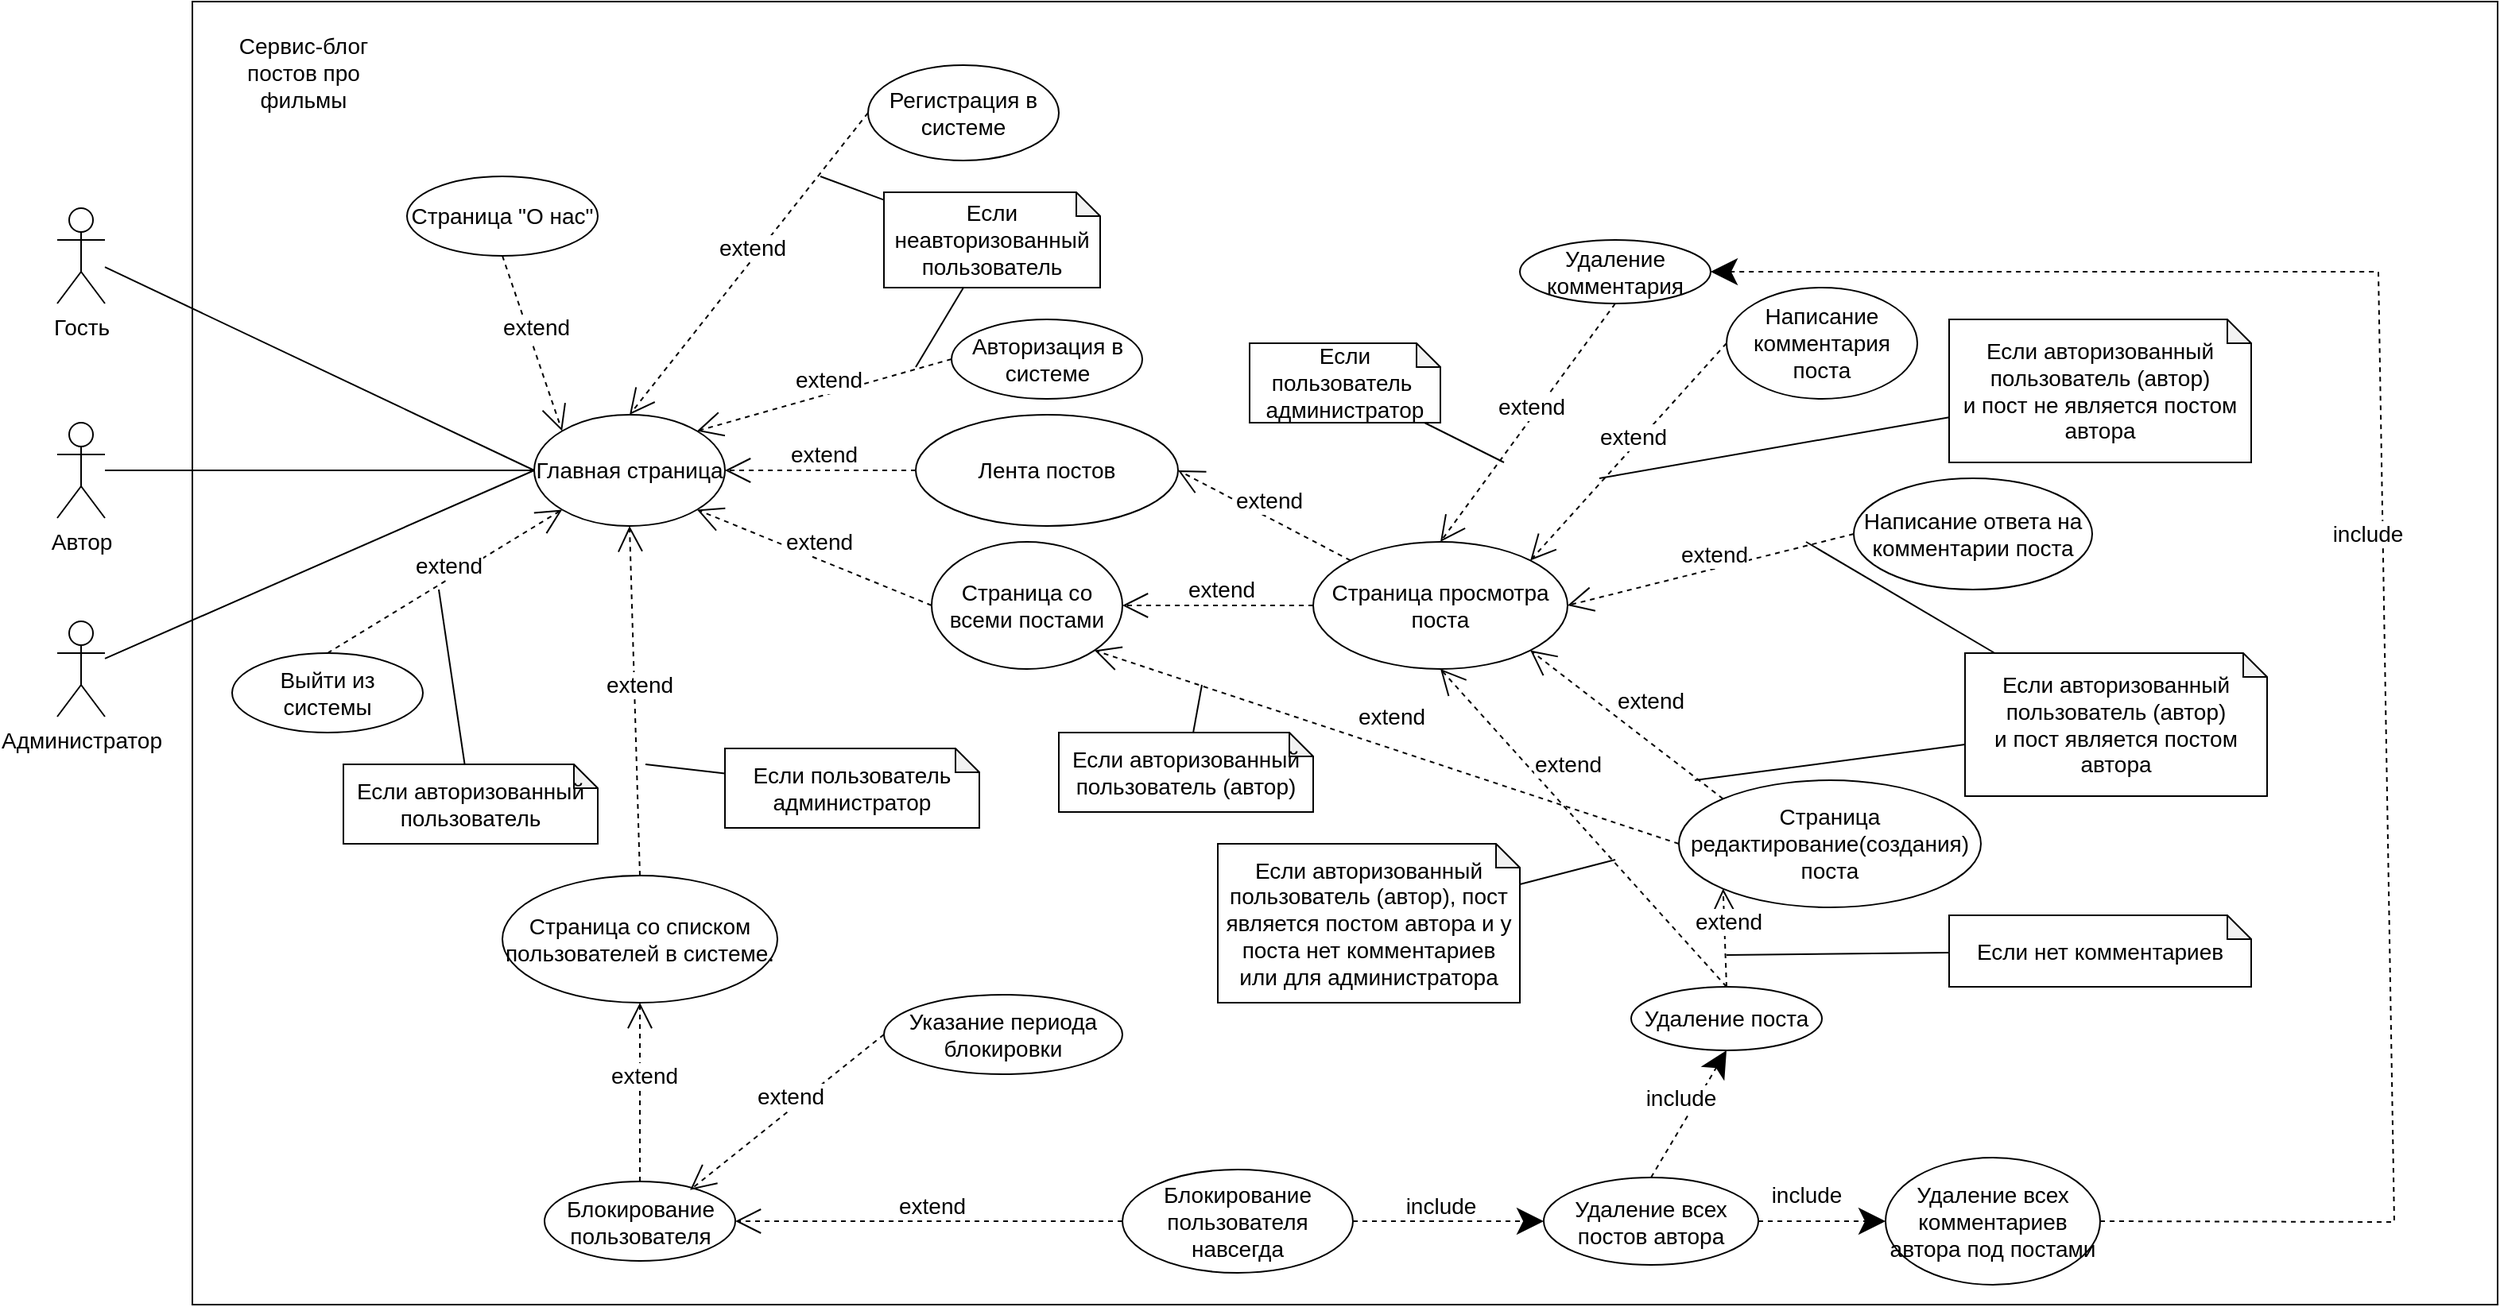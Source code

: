 <mxfile version="21.2.7" type="github">
  <diagram name="Страница 1" id="-AkCUl1iMy-zZ9DYp1nF">
    <mxGraphModel dx="2420" dy="2053" grid="1" gridSize="10" guides="1" tooltips="1" connect="1" arrows="1" fold="1" page="1" pageScale="1" pageWidth="827" pageHeight="1169" math="0" shadow="0">
      <root>
        <mxCell id="0" />
        <mxCell id="1" parent="0" />
        <mxCell id="hWAjdRL7yokxQEumFTBO-87" value="" style="rounded=0;whiteSpace=wrap;html=1;fillColor=default;" parent="1" vertex="1">
          <mxGeometry x="-225" y="-20" width="1450" height="820" as="geometry" />
        </mxCell>
        <mxCell id="R81dS-zgT__osEabJAj6-30" style="rounded=0;orthogonalLoop=1;jettySize=auto;html=1;entryX=0;entryY=0.5;entryDx=0;entryDy=0;endArrow=none;endFill=0;" edge="1" parent="1" source="hWAjdRL7yokxQEumFTBO-1" target="R81dS-zgT__osEabJAj6-28">
          <mxGeometry relative="1" as="geometry" />
        </mxCell>
        <mxCell id="hWAjdRL7yokxQEumFTBO-1" value="Гость" style="shape=umlActor;verticalLabelPosition=bottom;verticalAlign=top;html=1;outlineConnect=0;fontSize=14;" parent="1" vertex="1">
          <mxGeometry x="-310" y="110" width="30" height="60" as="geometry" />
        </mxCell>
        <mxCell id="hWAjdRL7yokxQEumFTBO-3" value="&lt;div&gt;Лента постов&lt;/div&gt;" style="ellipse;whiteSpace=wrap;html=1;fontSize=14;" parent="1" vertex="1">
          <mxGeometry x="230" y="240" width="165" height="70" as="geometry" />
        </mxCell>
        <mxCell id="hWAjdRL7yokxQEumFTBO-5" value="Страница со всеми постами" style="ellipse;whiteSpace=wrap;html=1;fontSize=14;" parent="1" vertex="1">
          <mxGeometry x="240" y="320" width="120" height="80" as="geometry" />
        </mxCell>
        <mxCell id="hWAjdRL7yokxQEumFTBO-7" value="Страница просмотра поста" style="ellipse;whiteSpace=wrap;html=1;fontSize=14;" parent="1" vertex="1">
          <mxGeometry x="480" y="320" width="160" height="80" as="geometry" />
        </mxCell>
        <mxCell id="hWAjdRL7yokxQEumFTBO-9" value="" style="endArrow=open;html=1;rounded=0;entryX=1;entryY=0.5;entryDx=0;entryDy=0;exitX=0;exitY=0.5;exitDx=0;exitDy=0;endSize=14;endFill=0;dashed=1;" parent="1" source="hWAjdRL7yokxQEumFTBO-7" target="hWAjdRL7yokxQEumFTBO-5" edge="1">
          <mxGeometry relative="1" as="geometry">
            <mxPoint x="380" y="480" as="sourcePoint" />
            <mxPoint x="480" y="480" as="targetPoint" />
          </mxGeometry>
        </mxCell>
        <mxCell id="hWAjdRL7yokxQEumFTBO-10" value="extend" style="edgeLabel;resizable=0;html=1;align=center;verticalAlign=middle;fontSize=14;" parent="hWAjdRL7yokxQEumFTBO-9" connectable="0" vertex="1">
          <mxGeometry relative="1" as="geometry">
            <mxPoint x="2" y="-10" as="offset" />
          </mxGeometry>
        </mxCell>
        <mxCell id="hWAjdRL7yokxQEumFTBO-19" value="Написание комментария поста" style="ellipse;whiteSpace=wrap;html=1;fontSize=14;" parent="1" vertex="1">
          <mxGeometry x="740" y="160" width="120" height="70" as="geometry" />
        </mxCell>
        <mxCell id="hWAjdRL7yokxQEumFTBO-20" value="" style="endArrow=open;html=1;rounded=0;entryX=1;entryY=0;entryDx=0;entryDy=0;exitX=0;exitY=0.5;exitDx=0;exitDy=0;endSize=14;endFill=0;dashed=1;" parent="1" source="hWAjdRL7yokxQEumFTBO-19" target="hWAjdRL7yokxQEumFTBO-7" edge="1">
          <mxGeometry relative="1" as="geometry">
            <mxPoint x="490" y="300" as="sourcePoint" />
            <mxPoint x="370" y="370" as="targetPoint" />
          </mxGeometry>
        </mxCell>
        <mxCell id="hWAjdRL7yokxQEumFTBO-21" value="extend" style="edgeLabel;resizable=0;html=1;align=center;verticalAlign=middle;fontSize=14;" parent="hWAjdRL7yokxQEumFTBO-20" connectable="0" vertex="1">
          <mxGeometry relative="1" as="geometry">
            <mxPoint x="2" y="-10" as="offset" />
          </mxGeometry>
        </mxCell>
        <mxCell id="hWAjdRL7yokxQEumFTBO-25" style="rounded=0;orthogonalLoop=1;jettySize=auto;html=1;endArrow=none;endFill=0;" parent="1" source="hWAjdRL7yokxQEumFTBO-23" edge="1">
          <mxGeometry relative="1" as="geometry">
            <mxPoint x="660" y="280" as="targetPoint" />
          </mxGeometry>
        </mxCell>
        <mxCell id="hWAjdRL7yokxQEumFTBO-23" value="&lt;div&gt;Если авторизованный пользователь (автор)&lt;/div&gt;&lt;div&gt;и пост не является постом автора&lt;br&gt;&lt;/div&gt;" style="shape=note;whiteSpace=wrap;html=1;backgroundOutline=1;darkOpacity=0.05;fontSize=14;size=15;" parent="1" vertex="1">
          <mxGeometry x="880" y="180" width="190" height="90" as="geometry" />
        </mxCell>
        <mxCell id="hWAjdRL7yokxQEumFTBO-26" value="Написание ответа на комментарии поста" style="ellipse;whiteSpace=wrap;html=1;fontSize=14;" parent="1" vertex="1">
          <mxGeometry x="820" y="280" width="150" height="70" as="geometry" />
        </mxCell>
        <mxCell id="hWAjdRL7yokxQEumFTBO-27" value="" style="endArrow=open;html=1;rounded=0;entryX=1;entryY=0.5;entryDx=0;entryDy=0;exitX=0;exitY=0.5;exitDx=0;exitDy=0;endSize=14;endFill=0;dashed=1;" parent="1" source="hWAjdRL7yokxQEumFTBO-26" target="hWAjdRL7yokxQEumFTBO-7" edge="1">
          <mxGeometry relative="1" as="geometry">
            <mxPoint x="760" y="370" as="sourcePoint" />
            <mxPoint x="650" y="370" as="targetPoint" />
          </mxGeometry>
        </mxCell>
        <mxCell id="hWAjdRL7yokxQEumFTBO-28" value="extend" style="edgeLabel;resizable=0;html=1;align=center;verticalAlign=middle;fontSize=14;" parent="hWAjdRL7yokxQEumFTBO-27" connectable="0" vertex="1">
          <mxGeometry relative="1" as="geometry">
            <mxPoint x="2" y="-10" as="offset" />
          </mxGeometry>
        </mxCell>
        <mxCell id="hWAjdRL7yokxQEumFTBO-30" style="rounded=0;orthogonalLoop=1;jettySize=auto;html=1;endArrow=none;endFill=0;" parent="1" source="hWAjdRL7yokxQEumFTBO-29" edge="1">
          <mxGeometry relative="1" as="geometry">
            <mxPoint x="790" y="320" as="targetPoint" />
          </mxGeometry>
        </mxCell>
        <mxCell id="hWAjdRL7yokxQEumFTBO-42" style="rounded=0;orthogonalLoop=1;jettySize=auto;html=1;endArrow=none;endFill=0;" parent="1" source="hWAjdRL7yokxQEumFTBO-29" edge="1">
          <mxGeometry relative="1" as="geometry">
            <mxPoint x="720" y="470" as="targetPoint" />
          </mxGeometry>
        </mxCell>
        <mxCell id="hWAjdRL7yokxQEumFTBO-29" value="&lt;div&gt;Если авторизованный пользователь (автор)&lt;/div&gt;&lt;div&gt;и пост является постом автора&lt;br&gt;&lt;/div&gt;" style="shape=note;whiteSpace=wrap;html=1;backgroundOutline=1;darkOpacity=0.05;fontSize=14;size=15;" parent="1" vertex="1">
          <mxGeometry x="890" y="390" width="190" height="90" as="geometry" />
        </mxCell>
        <mxCell id="hWAjdRL7yokxQEumFTBO-31" value="Страница редактирование(создания) поста" style="ellipse;whiteSpace=wrap;html=1;fontSize=14;" parent="1" vertex="1">
          <mxGeometry x="710" y="470" width="190" height="80" as="geometry" />
        </mxCell>
        <mxCell id="hWAjdRL7yokxQEumFTBO-34" value="" style="endArrow=open;html=1;rounded=0;entryX=1;entryY=1;entryDx=0;entryDy=0;exitX=0;exitY=0;exitDx=0;exitDy=0;endSize=14;endFill=0;dashed=1;" parent="1" source="hWAjdRL7yokxQEumFTBO-31" target="hWAjdRL7yokxQEumFTBO-7" edge="1">
          <mxGeometry relative="1" as="geometry">
            <mxPoint x="830" y="320" as="sourcePoint" />
            <mxPoint x="650" y="370" as="targetPoint" />
          </mxGeometry>
        </mxCell>
        <mxCell id="hWAjdRL7yokxQEumFTBO-35" value="extend" style="edgeLabel;resizable=0;html=1;align=center;verticalAlign=middle;fontSize=14;" parent="hWAjdRL7yokxQEumFTBO-34" connectable="0" vertex="1">
          <mxGeometry relative="1" as="geometry">
            <mxPoint x="15" y="-15" as="offset" />
          </mxGeometry>
        </mxCell>
        <mxCell id="hWAjdRL7yokxQEumFTBO-43" value="Удаление поста" style="ellipse;whiteSpace=wrap;html=1;fontSize=14;" parent="1" vertex="1">
          <mxGeometry x="680" y="600" width="120" height="40" as="geometry" />
        </mxCell>
        <mxCell id="hWAjdRL7yokxQEumFTBO-46" style="rounded=0;orthogonalLoop=1;jettySize=auto;html=1;endArrow=none;endFill=0;" parent="1" source="hWAjdRL7yokxQEumFTBO-45" edge="1">
          <mxGeometry relative="1" as="geometry">
            <mxPoint x="670" y="520" as="targetPoint" />
          </mxGeometry>
        </mxCell>
        <mxCell id="hWAjdRL7yokxQEumFTBO-45" value="&lt;div&gt;Если авторизованный пользователь (автор), пост является постом автора и у поста нет комментариев&lt;/div&gt;&lt;div&gt;или для администратора&lt;br&gt;&lt;/div&gt;" style="shape=note;whiteSpace=wrap;html=1;backgroundOutline=1;darkOpacity=0.05;fontSize=14;size=15;" parent="1" vertex="1">
          <mxGeometry x="420" y="510" width="190" height="100" as="geometry" />
        </mxCell>
        <mxCell id="hWAjdRL7yokxQEumFTBO-55" value="" style="endArrow=open;html=1;rounded=0;entryX=0.5;entryY=1;entryDx=0;entryDy=0;exitX=0.5;exitY=0;exitDx=0;exitDy=0;endSize=14;endFill=0;dashed=1;" parent="1" source="hWAjdRL7yokxQEumFTBO-43" target="hWAjdRL7yokxQEumFTBO-7" edge="1">
          <mxGeometry relative="1" as="geometry">
            <mxPoint x="750" y="530" as="sourcePoint" />
            <mxPoint x="627" y="398" as="targetPoint" />
          </mxGeometry>
        </mxCell>
        <mxCell id="hWAjdRL7yokxQEumFTBO-56" value="extend" style="edgeLabel;resizable=0;html=1;align=center;verticalAlign=middle;fontSize=14;" parent="hWAjdRL7yokxQEumFTBO-55" connectable="0" vertex="1">
          <mxGeometry relative="1" as="geometry">
            <mxPoint x="-10" y="-40" as="offset" />
          </mxGeometry>
        </mxCell>
        <mxCell id="hWAjdRL7yokxQEumFTBO-86" style="rounded=0;orthogonalLoop=1;jettySize=auto;html=1;entryX=0;entryY=0.5;entryDx=0;entryDy=0;endArrow=none;endFill=0;" parent="1" source="hWAjdRL7yokxQEumFTBO-57" target="R81dS-zgT__osEabJAj6-28" edge="1">
          <mxGeometry relative="1" as="geometry" />
        </mxCell>
        <mxCell id="hWAjdRL7yokxQEumFTBO-57" value="Администратор" style="shape=umlActor;verticalLabelPosition=bottom;verticalAlign=top;html=1;outlineConnect=0;fontSize=14;" parent="1" vertex="1">
          <mxGeometry x="-310" y="370" width="30" height="60" as="geometry" />
        </mxCell>
        <mxCell id="hWAjdRL7yokxQEumFTBO-61" value="Блокирование пользователя" style="ellipse;whiteSpace=wrap;html=1;fontSize=14;" parent="1" vertex="1">
          <mxGeometry x="-3.5" y="722.5" width="120" height="50" as="geometry" />
        </mxCell>
        <mxCell id="hWAjdRL7yokxQEumFTBO-63" value="Указание периода блокировки" style="ellipse;whiteSpace=wrap;html=1;fontSize=14;" parent="1" vertex="1">
          <mxGeometry x="210" y="605" width="150" height="50" as="geometry" />
        </mxCell>
        <mxCell id="hWAjdRL7yokxQEumFTBO-69" value="Блокирование пользователя навсегда" style="ellipse;whiteSpace=wrap;html=1;fontSize=14;" parent="1" vertex="1">
          <mxGeometry x="360" y="715" width="145" height="65" as="geometry" />
        </mxCell>
        <mxCell id="hWAjdRL7yokxQEumFTBO-72" value="Удаление всех постов автора" style="ellipse;whiteSpace=wrap;html=1;fontSize=14;" parent="1" vertex="1">
          <mxGeometry x="625" y="720" width="135" height="55" as="geometry" />
        </mxCell>
        <mxCell id="hWAjdRL7yokxQEumFTBO-73" value="" style="endArrow=classic;html=1;rounded=0;entryX=0;entryY=0.5;entryDx=0;entryDy=0;exitX=1;exitY=0.5;exitDx=0;exitDy=0;endSize=14;endFill=1;dashed=1;" parent="1" source="hWAjdRL7yokxQEumFTBO-69" target="hWAjdRL7yokxQEumFTBO-72" edge="1">
          <mxGeometry relative="1" as="geometry">
            <mxPoint x="410" y="680" as="sourcePoint" />
            <mxPoint x="505" y="680" as="targetPoint" />
          </mxGeometry>
        </mxCell>
        <mxCell id="hWAjdRL7yokxQEumFTBO-74" value="include" style="edgeLabel;resizable=0;html=1;align=center;verticalAlign=middle;fontSize=14;" parent="hWAjdRL7yokxQEumFTBO-73" connectable="0" vertex="1">
          <mxGeometry relative="1" as="geometry">
            <mxPoint x="-5" y="-10" as="offset" />
          </mxGeometry>
        </mxCell>
        <mxCell id="hWAjdRL7yokxQEumFTBO-75" value="Удаление всех комментариев автора под постами" style="ellipse;whiteSpace=wrap;html=1;fontSize=14;" parent="1" vertex="1">
          <mxGeometry x="840" y="707.5" width="135" height="80" as="geometry" />
        </mxCell>
        <mxCell id="hWAjdRL7yokxQEumFTBO-79" value="Удаление комментария" style="ellipse;whiteSpace=wrap;html=1;fontSize=14;" parent="1" vertex="1">
          <mxGeometry x="610" y="130" width="120" height="40" as="geometry" />
        </mxCell>
        <mxCell id="hWAjdRL7yokxQEumFTBO-80" value="" style="endArrow=open;html=1;rounded=0;entryX=0.5;entryY=0;entryDx=0;entryDy=0;exitX=0.5;exitY=1;exitDx=0;exitDy=0;endSize=14;endFill=0;dashed=1;" parent="1" source="hWAjdRL7yokxQEumFTBO-79" target="hWAjdRL7yokxQEumFTBO-7" edge="1">
          <mxGeometry relative="1" as="geometry">
            <mxPoint x="750" y="200" as="sourcePoint" />
            <mxPoint x="627" y="342" as="targetPoint" />
          </mxGeometry>
        </mxCell>
        <mxCell id="hWAjdRL7yokxQEumFTBO-81" value="extend" style="edgeLabel;resizable=0;html=1;align=center;verticalAlign=middle;fontSize=14;" parent="hWAjdRL7yokxQEumFTBO-80" connectable="0" vertex="1">
          <mxGeometry relative="1" as="geometry">
            <mxPoint x="2" y="-10" as="offset" />
          </mxGeometry>
        </mxCell>
        <mxCell id="hWAjdRL7yokxQEumFTBO-84" style="rounded=0;orthogonalLoop=1;jettySize=auto;html=1;endArrow=none;endFill=0;" parent="1" source="hWAjdRL7yokxQEumFTBO-82" edge="1">
          <mxGeometry relative="1" as="geometry">
            <mxPoint x="600" y="270" as="targetPoint" />
          </mxGeometry>
        </mxCell>
        <mxCell id="hWAjdRL7yokxQEumFTBO-82" value="Если пользователь&amp;nbsp; администратор" style="shape=note;whiteSpace=wrap;html=1;backgroundOutline=1;darkOpacity=0.05;fontSize=14;size=15;" parent="1" vertex="1">
          <mxGeometry x="440" y="195" width="120" height="50" as="geometry" />
        </mxCell>
        <mxCell id="hWAjdRL7yokxQEumFTBO-85" value="Страница со списком пользователей в системе." style="ellipse;whiteSpace=wrap;html=1;fontSize=14;" parent="1" vertex="1">
          <mxGeometry x="-30" y="530" width="173" height="80" as="geometry" />
        </mxCell>
        <mxCell id="hWAjdRL7yokxQEumFTBO-88" value="Сервис-блог постов про фильмы" style="text;html=1;strokeColor=none;fillColor=none;align=center;verticalAlign=middle;whiteSpace=wrap;rounded=0;fontSize=14;" parent="1" vertex="1">
          <mxGeometry x="-200" width="90" height="50" as="geometry" />
        </mxCell>
        <mxCell id="R81dS-zgT__osEabJAj6-3" value="" style="endArrow=open;html=1;rounded=0;entryX=0.5;entryY=1;entryDx=0;entryDy=0;exitX=0.5;exitY=0;exitDx=0;exitDy=0;endSize=14;endFill=0;dashed=1;" edge="1" parent="1" source="hWAjdRL7yokxQEumFTBO-61" target="hWAjdRL7yokxQEumFTBO-85">
          <mxGeometry relative="1" as="geometry">
            <mxPoint x="350" y="730" as="sourcePoint" />
            <mxPoint x="240" y="880" as="targetPoint" />
          </mxGeometry>
        </mxCell>
        <mxCell id="R81dS-zgT__osEabJAj6-4" value="extend" style="edgeLabel;resizable=0;html=1;align=center;verticalAlign=middle;fontSize=14;" connectable="0" vertex="1" parent="R81dS-zgT__osEabJAj6-3">
          <mxGeometry relative="1" as="geometry">
            <mxPoint x="2" y="-10" as="offset" />
          </mxGeometry>
        </mxCell>
        <mxCell id="R81dS-zgT__osEabJAj6-5" value="" style="endArrow=classic;html=1;rounded=0;entryX=0;entryY=0.5;entryDx=0;entryDy=0;exitX=1;exitY=0.5;exitDx=0;exitDy=0;endSize=14;endFill=1;dashed=1;" edge="1" parent="1" source="hWAjdRL7yokxQEumFTBO-72" target="hWAjdRL7yokxQEumFTBO-75">
          <mxGeometry relative="1" as="geometry">
            <mxPoint x="750" y="760" as="sourcePoint" />
            <mxPoint x="860" y="760" as="targetPoint" />
          </mxGeometry>
        </mxCell>
        <mxCell id="R81dS-zgT__osEabJAj6-6" value="include" style="edgeLabel;resizable=0;html=1;align=center;verticalAlign=middle;fontSize=14;" connectable="0" vertex="1" parent="R81dS-zgT__osEabJAj6-5">
          <mxGeometry relative="1" as="geometry">
            <mxPoint x="-10" y="-17" as="offset" />
          </mxGeometry>
        </mxCell>
        <mxCell id="R81dS-zgT__osEabJAj6-44" value="include" style="edgeLabel;resizable=0;html=1;align=center;verticalAlign=middle;fontSize=14;" connectable="0" vertex="1" parent="R81dS-zgT__osEabJAj6-5">
          <mxGeometry relative="1" as="geometry">
            <mxPoint x="-10" y="-17" as="offset" />
          </mxGeometry>
        </mxCell>
        <mxCell id="R81dS-zgT__osEabJAj6-7" value="Регистрация в системе" style="ellipse;whiteSpace=wrap;html=1;fontSize=14;" vertex="1" parent="1">
          <mxGeometry x="200" y="20" width="120" height="60" as="geometry" />
        </mxCell>
        <mxCell id="R81dS-zgT__osEabJAj6-12" value="Авторизация в системе" style="ellipse;whiteSpace=wrap;html=1;fontSize=14;" vertex="1" parent="1">
          <mxGeometry x="252.5" y="180" width="120" height="50" as="geometry" />
        </mxCell>
        <mxCell id="R81dS-zgT__osEabJAj6-16" value="" style="endArrow=open;html=1;rounded=0;entryX=1;entryY=1;entryDx=0;entryDy=0;exitX=0;exitY=0.5;exitDx=0;exitDy=0;endSize=14;endFill=0;dashed=1;" edge="1" parent="1" source="hWAjdRL7yokxQEumFTBO-31" target="hWAjdRL7yokxQEumFTBO-5">
          <mxGeometry relative="1" as="geometry">
            <mxPoint x="420" y="435.0" as="sourcePoint" />
            <mxPoint x="370" y="370" as="targetPoint" />
          </mxGeometry>
        </mxCell>
        <mxCell id="R81dS-zgT__osEabJAj6-17" value="extend" style="edgeLabel;resizable=0;html=1;align=center;verticalAlign=middle;fontSize=14;" connectable="0" vertex="1" parent="R81dS-zgT__osEabJAj6-16">
          <mxGeometry relative="1" as="geometry">
            <mxPoint x="2" y="-19" as="offset" />
          </mxGeometry>
        </mxCell>
        <mxCell id="R81dS-zgT__osEabJAj6-19" style="rounded=0;orthogonalLoop=1;jettySize=auto;html=1;endArrow=none;endFill=0;" edge="1" parent="1" source="R81dS-zgT__osEabJAj6-18">
          <mxGeometry relative="1" as="geometry">
            <mxPoint x="410" y="410" as="targetPoint" />
          </mxGeometry>
        </mxCell>
        <mxCell id="R81dS-zgT__osEabJAj6-18" value="&lt;div&gt;Если авторизованный пользователь (автор)&lt;/div&gt;" style="shape=note;whiteSpace=wrap;html=1;backgroundOutline=1;darkOpacity=0.05;fontSize=14;size=15;" vertex="1" parent="1">
          <mxGeometry x="320" y="440" width="160" height="50" as="geometry" />
        </mxCell>
        <mxCell id="R81dS-zgT__osEabJAj6-26" value="" style="endArrow=open;html=1;rounded=0;entryX=1;entryY=0.5;entryDx=0;entryDy=0;exitX=0;exitY=0;exitDx=0;exitDy=0;endSize=14;endFill=0;dashed=1;" edge="1" parent="1" source="hWAjdRL7yokxQEumFTBO-7" target="hWAjdRL7yokxQEumFTBO-3">
          <mxGeometry relative="1" as="geometry">
            <mxPoint x="490" y="370" as="sourcePoint" />
            <mxPoint x="370" y="370" as="targetPoint" />
          </mxGeometry>
        </mxCell>
        <mxCell id="R81dS-zgT__osEabJAj6-27" value="extend" style="edgeLabel;resizable=0;html=1;align=center;verticalAlign=middle;fontSize=14;" connectable="0" vertex="1" parent="R81dS-zgT__osEabJAj6-26">
          <mxGeometry relative="1" as="geometry">
            <mxPoint x="2" y="-10" as="offset" />
          </mxGeometry>
        </mxCell>
        <mxCell id="R81dS-zgT__osEabJAj6-28" value="Главная страница" style="ellipse;whiteSpace=wrap;html=1;fontSize=14;" vertex="1" parent="1">
          <mxGeometry x="-10" y="240" width="120" height="70" as="geometry" />
        </mxCell>
        <mxCell id="R81dS-zgT__osEabJAj6-31" value="" style="endArrow=open;html=1;rounded=0;entryX=0.5;entryY=0;entryDx=0;entryDy=0;exitX=0;exitY=0.5;exitDx=0;exitDy=0;endSize=14;endFill=0;dashed=1;" edge="1" parent="1" source="R81dS-zgT__osEabJAj6-7" target="R81dS-zgT__osEabJAj6-28">
          <mxGeometry relative="1" as="geometry">
            <mxPoint x="185" y="70" as="sourcePoint" />
            <mxPoint x="370" y="370" as="targetPoint" />
          </mxGeometry>
        </mxCell>
        <mxCell id="R81dS-zgT__osEabJAj6-32" value="extend" style="edgeLabel;resizable=0;html=1;align=center;verticalAlign=middle;fontSize=14;" connectable="0" vertex="1" parent="R81dS-zgT__osEabJAj6-31">
          <mxGeometry relative="1" as="geometry">
            <mxPoint x="2" y="-10" as="offset" />
          </mxGeometry>
        </mxCell>
        <mxCell id="R81dS-zgT__osEabJAj6-33" value="" style="endArrow=open;html=1;rounded=0;entryX=1;entryY=0;entryDx=0;entryDy=0;exitX=0;exitY=0.5;exitDx=0;exitDy=0;endSize=14;endFill=0;dashed=1;" edge="1" parent="1" source="R81dS-zgT__osEabJAj6-12" target="R81dS-zgT__osEabJAj6-28">
          <mxGeometry relative="1" as="geometry">
            <mxPoint x="195" y="160" as="sourcePoint" />
            <mxPoint x="60" y="250" as="targetPoint" />
          </mxGeometry>
        </mxCell>
        <mxCell id="R81dS-zgT__osEabJAj6-34" value="extend" style="edgeLabel;resizable=0;html=1;align=center;verticalAlign=middle;fontSize=14;" connectable="0" vertex="1" parent="R81dS-zgT__osEabJAj6-33">
          <mxGeometry relative="1" as="geometry">
            <mxPoint x="2" y="-10" as="offset" />
          </mxGeometry>
        </mxCell>
        <mxCell id="R81dS-zgT__osEabJAj6-37" value="" style="endArrow=open;html=1;rounded=0;entryX=1;entryY=1;entryDx=0;entryDy=0;exitX=0;exitY=0.5;exitDx=0;exitDy=0;endSize=14;endFill=0;dashed=1;" edge="1" parent="1" source="hWAjdRL7yokxQEumFTBO-5" target="R81dS-zgT__osEabJAj6-28">
          <mxGeometry relative="1" as="geometry">
            <mxPoint x="220" y="265" as="sourcePoint" />
            <mxPoint x="120" y="285" as="targetPoint" />
          </mxGeometry>
        </mxCell>
        <mxCell id="R81dS-zgT__osEabJAj6-38" value="extend" style="edgeLabel;resizable=0;html=1;align=center;verticalAlign=middle;fontSize=14;" connectable="0" vertex="1" parent="R81dS-zgT__osEabJAj6-37">
          <mxGeometry relative="1" as="geometry">
            <mxPoint x="2" y="-10" as="offset" />
          </mxGeometry>
        </mxCell>
        <mxCell id="R81dS-zgT__osEabJAj6-40" style="rounded=0;orthogonalLoop=1;jettySize=auto;html=1;entryX=0;entryY=0.5;entryDx=0;entryDy=0;endArrow=none;endFill=0;" edge="1" parent="1" source="R81dS-zgT__osEabJAj6-39" target="R81dS-zgT__osEabJAj6-28">
          <mxGeometry relative="1" as="geometry" />
        </mxCell>
        <mxCell id="R81dS-zgT__osEabJAj6-39" value="Автор" style="shape=umlActor;verticalLabelPosition=bottom;verticalAlign=top;html=1;outlineConnect=0;fontSize=14;" vertex="1" parent="1">
          <mxGeometry x="-310" y="245" width="30" height="60" as="geometry" />
        </mxCell>
        <mxCell id="R81dS-zgT__osEabJAj6-42" value="" style="endArrow=open;html=1;rounded=0;entryX=0.5;entryY=1;entryDx=0;entryDy=0;endSize=14;endFill=0;dashed=1;exitX=0.5;exitY=0;exitDx=0;exitDy=0;" edge="1" parent="1" source="hWAjdRL7yokxQEumFTBO-85" target="R81dS-zgT__osEabJAj6-28">
          <mxGeometry relative="1" as="geometry">
            <mxPoint x="100" y="733" as="sourcePoint" />
            <mxPoint x="100" y="565" as="targetPoint" />
          </mxGeometry>
        </mxCell>
        <mxCell id="R81dS-zgT__osEabJAj6-43" value="extend" style="edgeLabel;resizable=0;html=1;align=center;verticalAlign=middle;fontSize=14;" connectable="0" vertex="1" parent="R81dS-zgT__osEabJAj6-42">
          <mxGeometry relative="1" as="geometry">
            <mxPoint x="2" y="-10" as="offset" />
          </mxGeometry>
        </mxCell>
        <mxCell id="R81dS-zgT__osEabJAj6-46" style="rounded=0;orthogonalLoop=1;jettySize=auto;html=1;endArrow=none;endFill=0;" edge="1" parent="1" source="R81dS-zgT__osEabJAj6-45">
          <mxGeometry relative="1" as="geometry">
            <mxPoint x="60" y="460" as="targetPoint" />
          </mxGeometry>
        </mxCell>
        <mxCell id="R81dS-zgT__osEabJAj6-45" value="&lt;div&gt;Если пользователь администратор&lt;/div&gt;" style="shape=note;whiteSpace=wrap;html=1;backgroundOutline=1;darkOpacity=0.05;fontSize=14;size=15;" vertex="1" parent="1">
          <mxGeometry x="110" y="450" width="160" height="50" as="geometry" />
        </mxCell>
        <mxCell id="R81dS-zgT__osEabJAj6-47" value="" style="endArrow=open;html=1;rounded=0;entryX=1;entryY=0.5;entryDx=0;entryDy=0;exitX=0;exitY=0.5;exitDx=0;exitDy=0;endSize=14;endFill=0;dashed=1;" edge="1" parent="1" source="hWAjdRL7yokxQEumFTBO-3" target="R81dS-zgT__osEabJAj6-28">
          <mxGeometry relative="1" as="geometry">
            <mxPoint x="200" y="175" as="sourcePoint" />
            <mxPoint x="103" y="260" as="targetPoint" />
          </mxGeometry>
        </mxCell>
        <mxCell id="R81dS-zgT__osEabJAj6-48" value="extend" style="edgeLabel;resizable=0;html=1;align=center;verticalAlign=middle;fontSize=14;" connectable="0" vertex="1" parent="R81dS-zgT__osEabJAj6-47">
          <mxGeometry relative="1" as="geometry">
            <mxPoint x="2" y="-10" as="offset" />
          </mxGeometry>
        </mxCell>
        <mxCell id="R81dS-zgT__osEabJAj6-49" value="Страница &quot;О нас&quot;" style="ellipse;whiteSpace=wrap;html=1;fontSize=14;" vertex="1" parent="1">
          <mxGeometry x="-90" y="90" width="120" height="50" as="geometry" />
        </mxCell>
        <mxCell id="R81dS-zgT__osEabJAj6-50" value="" style="endArrow=open;html=1;rounded=0;entryX=0;entryY=0;entryDx=0;entryDy=0;exitX=0.5;exitY=1;exitDx=0;exitDy=0;endSize=14;endFill=0;dashed=1;" edge="1" parent="1" source="R81dS-zgT__osEabJAj6-49" target="R81dS-zgT__osEabJAj6-28">
          <mxGeometry relative="1" as="geometry">
            <mxPoint x="180" y="90" as="sourcePoint" />
            <mxPoint x="60" y="250" as="targetPoint" />
          </mxGeometry>
        </mxCell>
        <mxCell id="R81dS-zgT__osEabJAj6-51" value="extend" style="edgeLabel;resizable=0;html=1;align=center;verticalAlign=middle;fontSize=14;" connectable="0" vertex="1" parent="R81dS-zgT__osEabJAj6-50">
          <mxGeometry relative="1" as="geometry">
            <mxPoint x="2" y="-10" as="offset" />
          </mxGeometry>
        </mxCell>
        <mxCell id="R81dS-zgT__osEabJAj6-53" style="rounded=0;orthogonalLoop=1;jettySize=auto;html=1;endArrow=none;endFill=0;" edge="1" parent="1" source="R81dS-zgT__osEabJAj6-52">
          <mxGeometry relative="1" as="geometry">
            <mxPoint x="170" y="90" as="targetPoint" />
          </mxGeometry>
        </mxCell>
        <mxCell id="R81dS-zgT__osEabJAj6-54" style="rounded=0;orthogonalLoop=1;jettySize=auto;html=1;endArrow=none;endFill=0;" edge="1" parent="1" source="R81dS-zgT__osEabJAj6-52">
          <mxGeometry relative="1" as="geometry">
            <mxPoint x="230" y="210" as="targetPoint" />
          </mxGeometry>
        </mxCell>
        <mxCell id="R81dS-zgT__osEabJAj6-52" value="Если неавторизованный пользователь" style="shape=note;whiteSpace=wrap;html=1;backgroundOutline=1;darkOpacity=0.05;fontSize=14;size=15;" vertex="1" parent="1">
          <mxGeometry x="210" y="100" width="136" height="60" as="geometry" />
        </mxCell>
        <mxCell id="R81dS-zgT__osEabJAj6-55" value="" style="endArrow=open;html=1;rounded=0;entryX=0;entryY=1;entryDx=0;entryDy=0;exitX=0.5;exitY=0;exitDx=0;exitDy=0;endSize=14;endFill=0;dashed=1;" edge="1" parent="1" source="hWAjdRL7yokxQEumFTBO-43" target="hWAjdRL7yokxQEumFTBO-31">
          <mxGeometry relative="1" as="geometry">
            <mxPoint x="950" y="550" as="sourcePoint" />
            <mxPoint x="853" y="523" as="targetPoint" />
          </mxGeometry>
        </mxCell>
        <mxCell id="R81dS-zgT__osEabJAj6-56" value="extend" style="edgeLabel;resizable=0;html=1;align=center;verticalAlign=middle;fontSize=14;" connectable="0" vertex="1" parent="R81dS-zgT__osEabJAj6-55">
          <mxGeometry relative="1" as="geometry">
            <mxPoint x="2" y="-10" as="offset" />
          </mxGeometry>
        </mxCell>
        <mxCell id="R81dS-zgT__osEabJAj6-59" value="Выйти из системы" style="ellipse;whiteSpace=wrap;html=1;fontSize=14;" vertex="1" parent="1">
          <mxGeometry x="-200" y="390" width="120" height="50" as="geometry" />
        </mxCell>
        <mxCell id="R81dS-zgT__osEabJAj6-60" value="" style="endArrow=open;html=1;rounded=0;entryX=0;entryY=1;entryDx=0;entryDy=0;exitX=0.5;exitY=0;exitDx=0;exitDy=0;endSize=14;endFill=0;dashed=1;" edge="1" parent="1" source="R81dS-zgT__osEabJAj6-59" target="R81dS-zgT__osEabJAj6-28">
          <mxGeometry relative="1" as="geometry">
            <mxPoint x="250" y="370" as="sourcePoint" />
            <mxPoint x="103" y="310" as="targetPoint" />
          </mxGeometry>
        </mxCell>
        <mxCell id="R81dS-zgT__osEabJAj6-61" value="extend" style="edgeLabel;resizable=0;html=1;align=center;verticalAlign=middle;fontSize=14;" connectable="0" vertex="1" parent="R81dS-zgT__osEabJAj6-60">
          <mxGeometry relative="1" as="geometry">
            <mxPoint x="2" y="-10" as="offset" />
          </mxGeometry>
        </mxCell>
        <mxCell id="R81dS-zgT__osEabJAj6-63" style="rounded=0;orthogonalLoop=1;jettySize=auto;html=1;endArrow=none;endFill=0;" edge="1" parent="1" source="R81dS-zgT__osEabJAj6-62">
          <mxGeometry relative="1" as="geometry">
            <mxPoint x="-70" y="350.0" as="targetPoint" />
          </mxGeometry>
        </mxCell>
        <mxCell id="R81dS-zgT__osEabJAj6-62" value="&lt;div&gt;Если авторизованный пользователь&lt;/div&gt;" style="shape=note;whiteSpace=wrap;html=1;backgroundOutline=1;darkOpacity=0.05;fontSize=14;size=15;" vertex="1" parent="1">
          <mxGeometry x="-130" y="460" width="160" height="50" as="geometry" />
        </mxCell>
        <mxCell id="R81dS-zgT__osEabJAj6-65" value="" style="endArrow=classic;html=1;rounded=0;entryX=0.5;entryY=1;entryDx=0;entryDy=0;exitX=0.5;exitY=0;exitDx=0;exitDy=0;endSize=14;endFill=1;dashed=1;" edge="1" parent="1" source="hWAjdRL7yokxQEumFTBO-72" target="hWAjdRL7yokxQEumFTBO-43">
          <mxGeometry relative="1" as="geometry">
            <mxPoint x="515" y="758" as="sourcePoint" />
            <mxPoint x="635" y="758" as="targetPoint" />
          </mxGeometry>
        </mxCell>
        <mxCell id="R81dS-zgT__osEabJAj6-66" value="include" style="edgeLabel;resizable=0;html=1;align=center;verticalAlign=middle;fontSize=14;" connectable="0" vertex="1" parent="R81dS-zgT__osEabJAj6-65">
          <mxGeometry relative="1" as="geometry">
            <mxPoint x="-5" y="-10" as="offset" />
          </mxGeometry>
        </mxCell>
        <mxCell id="R81dS-zgT__osEabJAj6-67" value="" style="endArrow=classic;html=1;rounded=0;entryX=1;entryY=0.5;entryDx=0;entryDy=0;exitX=1;exitY=0.5;exitDx=0;exitDy=0;endSize=14;endFill=1;dashed=1;" edge="1" parent="1" source="hWAjdRL7yokxQEumFTBO-75" target="hWAjdRL7yokxQEumFTBO-79">
          <mxGeometry relative="1" as="geometry">
            <mxPoint x="770" y="758" as="sourcePoint" />
            <mxPoint x="850" y="758" as="targetPoint" />
            <Array as="points">
              <mxPoint x="1160" y="748" />
              <mxPoint x="1150" y="150" />
            </Array>
          </mxGeometry>
        </mxCell>
        <mxCell id="R81dS-zgT__osEabJAj6-68" value="include" style="edgeLabel;resizable=0;html=1;align=center;verticalAlign=middle;fontSize=14;" connectable="0" vertex="1" parent="R81dS-zgT__osEabJAj6-67">
          <mxGeometry relative="1" as="geometry">
            <mxPoint x="-10" y="-17" as="offset" />
          </mxGeometry>
        </mxCell>
        <mxCell id="R81dS-zgT__osEabJAj6-69" value="include" style="edgeLabel;resizable=0;html=1;align=center;verticalAlign=middle;fontSize=14;" connectable="0" vertex="1" parent="R81dS-zgT__osEabJAj6-67">
          <mxGeometry relative="1" as="geometry">
            <mxPoint x="-10" y="-17" as="offset" />
          </mxGeometry>
        </mxCell>
        <mxCell id="R81dS-zgT__osEabJAj6-71" value="" style="endArrow=open;html=1;rounded=0;entryX=1;entryY=0.5;entryDx=0;entryDy=0;exitX=0;exitY=0.5;exitDx=0;exitDy=0;endSize=14;endFill=0;dashed=1;" edge="1" parent="1" source="hWAjdRL7yokxQEumFTBO-69" target="hWAjdRL7yokxQEumFTBO-61">
          <mxGeometry relative="1" as="geometry">
            <mxPoint x="67" y="733" as="sourcePoint" />
            <mxPoint x="67" y="620" as="targetPoint" />
          </mxGeometry>
        </mxCell>
        <mxCell id="R81dS-zgT__osEabJAj6-72" value="extend" style="edgeLabel;resizable=0;html=1;align=center;verticalAlign=middle;fontSize=14;" connectable="0" vertex="1" parent="R81dS-zgT__osEabJAj6-71">
          <mxGeometry relative="1" as="geometry">
            <mxPoint x="2" y="-10" as="offset" />
          </mxGeometry>
        </mxCell>
        <mxCell id="R81dS-zgT__osEabJAj6-73" value="" style="endArrow=open;html=1;rounded=0;entryX=0.763;entryY=0.108;entryDx=0;entryDy=0;exitX=0;exitY=0.5;exitDx=0;exitDy=0;endSize=14;endFill=0;dashed=1;entryPerimeter=0;" edge="1" parent="1" source="hWAjdRL7yokxQEumFTBO-63" target="hWAjdRL7yokxQEumFTBO-61">
          <mxGeometry relative="1" as="geometry">
            <mxPoint x="370" y="758" as="sourcePoint" />
            <mxPoint x="126" y="758" as="targetPoint" />
          </mxGeometry>
        </mxCell>
        <mxCell id="R81dS-zgT__osEabJAj6-74" value="extend" style="edgeLabel;resizable=0;html=1;align=center;verticalAlign=middle;fontSize=14;" connectable="0" vertex="1" parent="R81dS-zgT__osEabJAj6-73">
          <mxGeometry relative="1" as="geometry">
            <mxPoint x="2" y="-10" as="offset" />
          </mxGeometry>
        </mxCell>
        <mxCell id="R81dS-zgT__osEabJAj6-76" style="rounded=0;orthogonalLoop=1;jettySize=auto;html=1;endArrow=none;endFill=0;" edge="1" parent="1" source="R81dS-zgT__osEabJAj6-75">
          <mxGeometry relative="1" as="geometry">
            <mxPoint x="740" y="580.0" as="targetPoint" />
          </mxGeometry>
        </mxCell>
        <mxCell id="R81dS-zgT__osEabJAj6-75" value="&lt;div&gt;Если нет комментариев&lt;/div&gt;" style="shape=note;whiteSpace=wrap;html=1;backgroundOutline=1;darkOpacity=0.05;fontSize=14;size=15;" vertex="1" parent="1">
          <mxGeometry x="880" y="555" width="190" height="45" as="geometry" />
        </mxCell>
      </root>
    </mxGraphModel>
  </diagram>
</mxfile>
